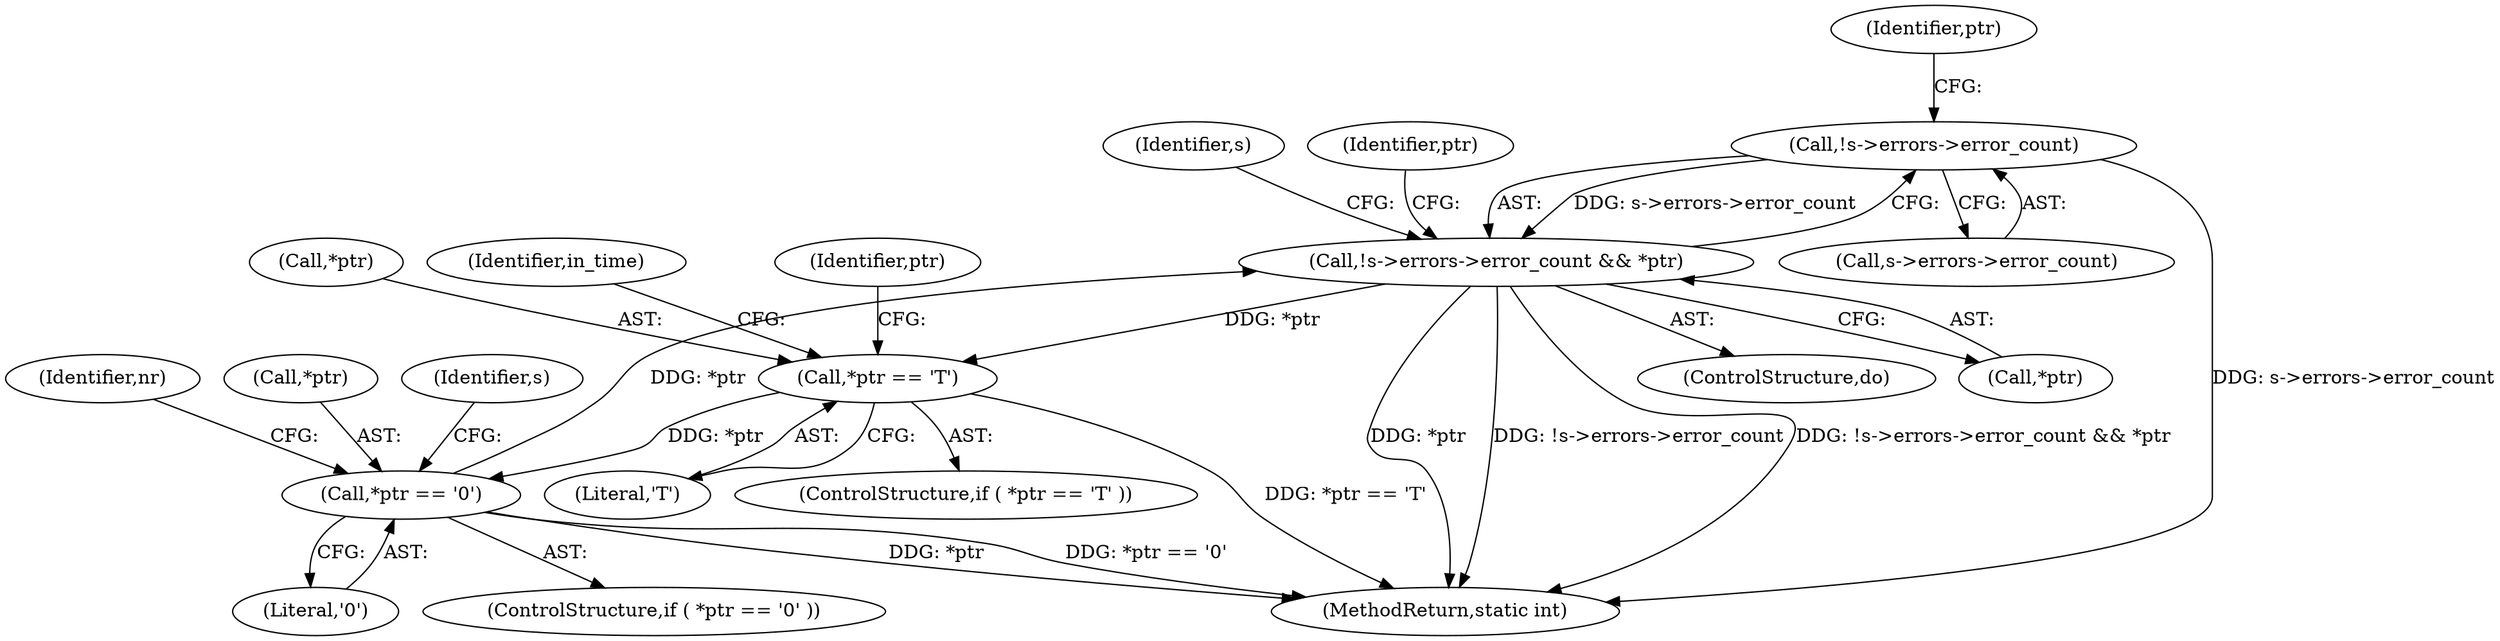 digraph "0_php_12fe4e90be7bfa2a763197079f68f5568a14e071@pointer" {
"1000434" [label="(Call,!s->errors->error_count)"];
"1000433" [label="(Call,!s->errors->error_count && *ptr)"];
"1000326" [label="(Call,*ptr == 'T')"];
"1000337" [label="(Call,*ptr == '\0')"];
"1000327" [label="(Call,*ptr)"];
"1000444" [label="(Identifier,s)"];
"1000325" [label="(ControlStructure,if ( *ptr == 'T' ))"];
"1000326" [label="(Call,*ptr == 'T')"];
"1000332" [label="(Identifier,in_time)"];
"1000323" [label="(ControlStructure,do)"];
"1000340" [label="(Literal,'\0')"];
"1000337" [label="(Call,*ptr == '\0')"];
"1000441" [label="(Identifier,ptr)"];
"1000433" [label="(Call,!s->errors->error_count && *ptr)"];
"1000347" [label="(Identifier,nr)"];
"1000329" [label="(Literal,'T')"];
"1000338" [label="(Call,*ptr)"];
"1000434" [label="(Call,!s->errors->error_count)"];
"1000343" [label="(Identifier,s)"];
"1000440" [label="(Call,*ptr)"];
"1000339" [label="(Identifier,ptr)"];
"1000336" [label="(ControlStructure,if ( *ptr == '\0' ))"];
"1000328" [label="(Identifier,ptr)"];
"1000435" [label="(Call,s->errors->error_count)"];
"1002665" [label="(MethodReturn,static int)"];
"1000434" -> "1000433"  [label="AST: "];
"1000434" -> "1000435"  [label="CFG: "];
"1000435" -> "1000434"  [label="AST: "];
"1000441" -> "1000434"  [label="CFG: "];
"1000433" -> "1000434"  [label="CFG: "];
"1000434" -> "1002665"  [label="DDG: s->errors->error_count"];
"1000434" -> "1000433"  [label="DDG: s->errors->error_count"];
"1000433" -> "1000323"  [label="AST: "];
"1000433" -> "1000440"  [label="CFG: "];
"1000440" -> "1000433"  [label="AST: "];
"1000328" -> "1000433"  [label="CFG: "];
"1000444" -> "1000433"  [label="CFG: "];
"1000433" -> "1002665"  [label="DDG: *ptr"];
"1000433" -> "1002665"  [label="DDG: !s->errors->error_count"];
"1000433" -> "1002665"  [label="DDG: !s->errors->error_count && *ptr"];
"1000433" -> "1000326"  [label="DDG: *ptr"];
"1000337" -> "1000433"  [label="DDG: *ptr"];
"1000326" -> "1000325"  [label="AST: "];
"1000326" -> "1000329"  [label="CFG: "];
"1000327" -> "1000326"  [label="AST: "];
"1000329" -> "1000326"  [label="AST: "];
"1000332" -> "1000326"  [label="CFG: "];
"1000339" -> "1000326"  [label="CFG: "];
"1000326" -> "1002665"  [label="DDG: *ptr == 'T'"];
"1000326" -> "1000337"  [label="DDG: *ptr"];
"1000337" -> "1000336"  [label="AST: "];
"1000337" -> "1000340"  [label="CFG: "];
"1000338" -> "1000337"  [label="AST: "];
"1000340" -> "1000337"  [label="AST: "];
"1000343" -> "1000337"  [label="CFG: "];
"1000347" -> "1000337"  [label="CFG: "];
"1000337" -> "1002665"  [label="DDG: *ptr"];
"1000337" -> "1002665"  [label="DDG: *ptr == '\0'"];
}
